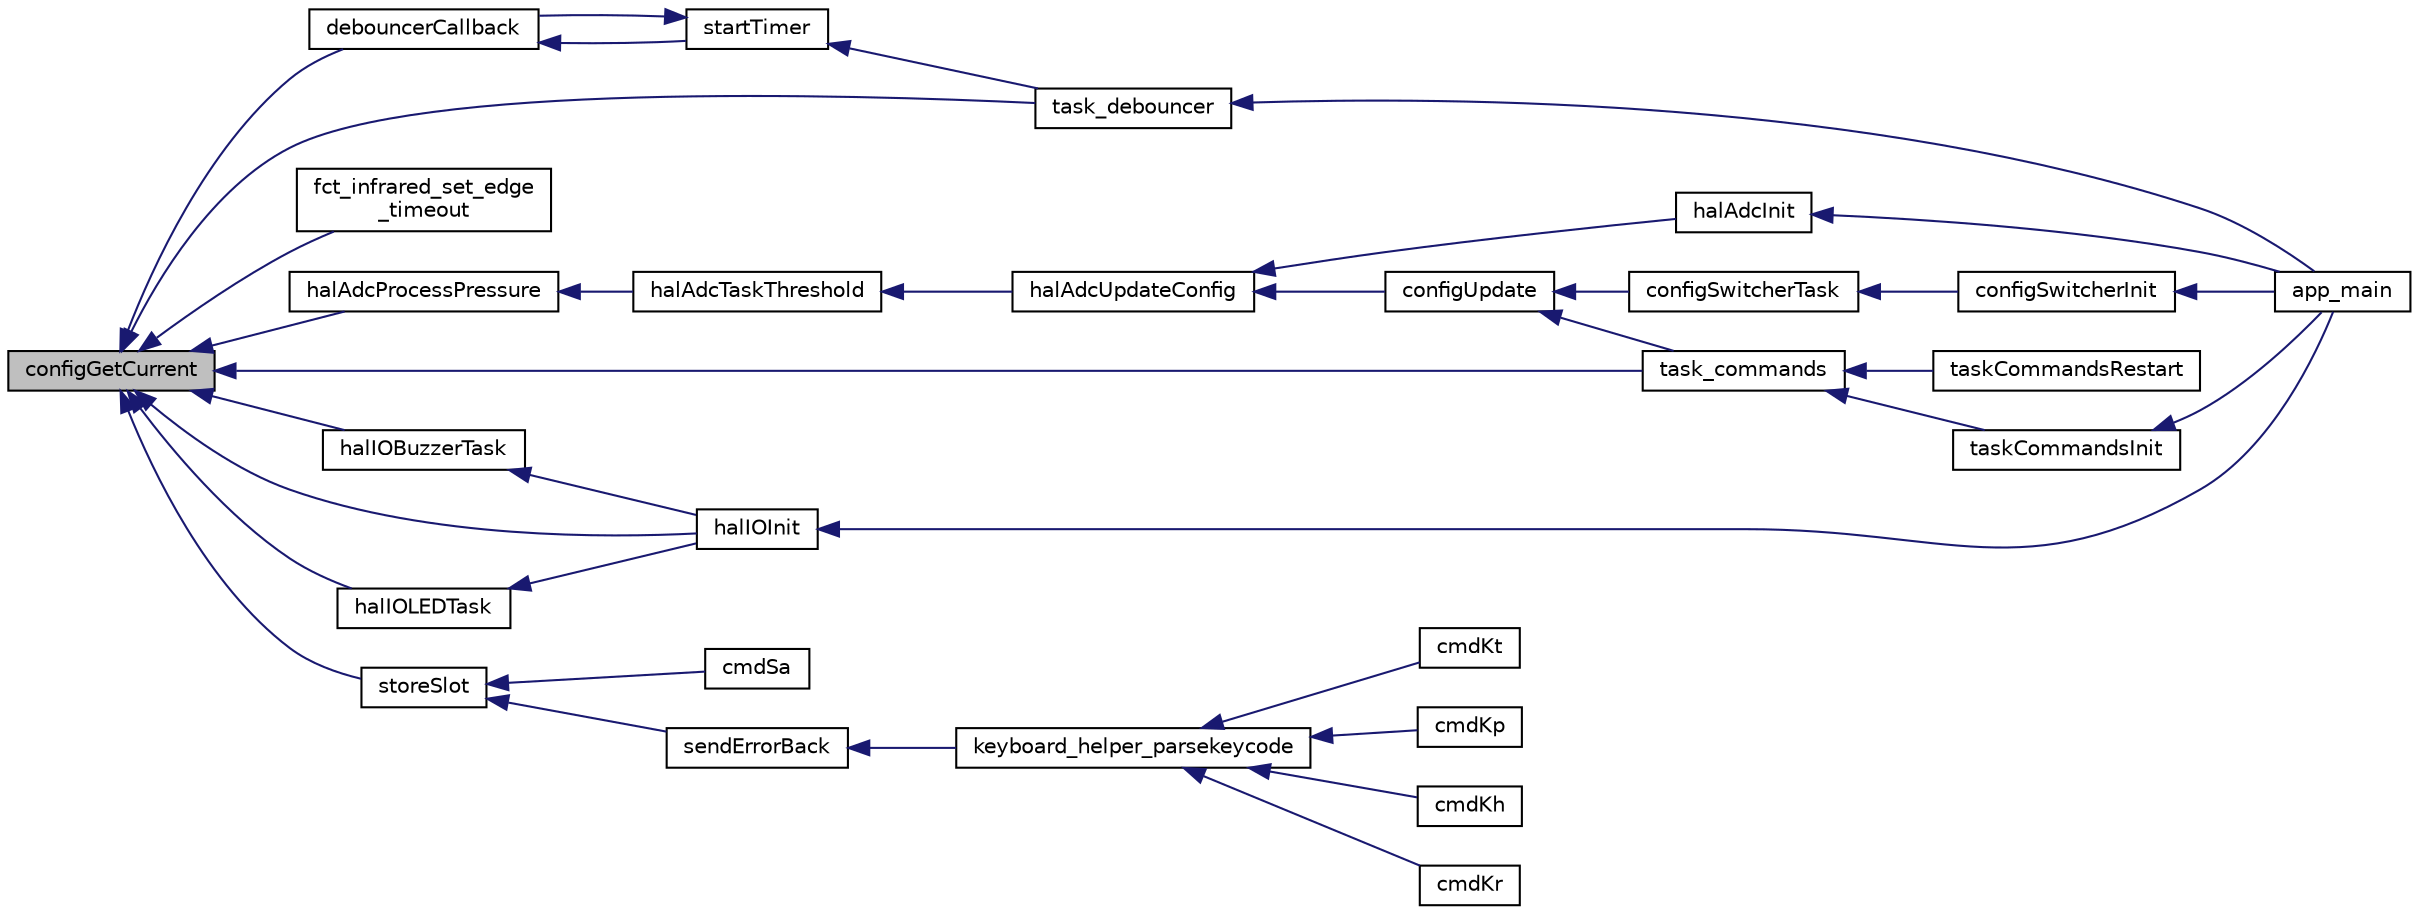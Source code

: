digraph "configGetCurrent"
{
  edge [fontname="Helvetica",fontsize="10",labelfontname="Helvetica",labelfontsize="10"];
  node [fontname="Helvetica",fontsize="10",shape=record];
  rankdir="LR";
  Node1 [label="configGetCurrent",height=0.2,width=0.4,color="black", fillcolor="grey75", style="filled", fontcolor="black"];
  Node1 -> Node2 [dir="back",color="midnightblue",fontsize="10",style="solid",fontname="Helvetica"];
  Node2 [label="debouncerCallback",height=0.2,width=0.4,color="black", fillcolor="white", style="filled",URL="$task__debouncer_8c.html#ac6452bd8cc5e6e526cba4212d4e5f755",tooltip="Timer callback for debouncing. "];
  Node2 -> Node3 [dir="back",color="midnightblue",fontsize="10",style="solid",fontname="Helvetica"];
  Node3 [label="startTimer",height=0.2,width=0.4,color="black", fillcolor="white", style="filled",URL="$task__debouncer_8c.html#a9c2bdf28ee91c441212941b4ef5621ca",tooltip="Start a timer with a given config and debounce time. "];
  Node3 -> Node2 [dir="back",color="midnightblue",fontsize="10",style="solid",fontname="Helvetica"];
  Node3 -> Node4 [dir="back",color="midnightblue",fontsize="10",style="solid",fontname="Helvetica"];
  Node4 [label="task_debouncer",height=0.2,width=0.4,color="black", fillcolor="white", style="filled",URL="$task__debouncer_8h.html#a79d88e490be7198b9cc37556c66b837b",tooltip="Debouncing main task. "];
  Node4 -> Node5 [dir="back",color="midnightblue",fontsize="10",style="solid",fontname="Helvetica"];
  Node5 [label="app_main",height=0.2,width=0.4,color="black", fillcolor="white", style="filled",URL="$flipmouse__fabi__esp32__kbdmouse__main_8c.html#abce06be17fc37d675118a678a8100a36",tooltip="Main task, created by esp-idf. "];
  Node1 -> Node6 [dir="back",color="midnightblue",fontsize="10",style="solid",fontname="Helvetica"];
  Node6 [label="fct_infrared_set_edge\l_timeout",height=0.2,width=0.4,color="black", fillcolor="white", style="filled",URL="$fct__infrared_8h.html#a41d3470cca2f90ce4f972df808db06af",tooltip="FUNCTION - Set the time between two IR edges which will trigger the timeout (end of received command)..."];
  Node1 -> Node7 [dir="back",color="midnightblue",fontsize="10",style="solid",fontname="Helvetica"];
  Node7 [label="halAdcProcessPressure",height=0.2,width=0.4,color="black", fillcolor="white", style="filled",URL="$hal__adc_8c.html#a78419739020988cffc83ffcbc7103b05",tooltip="Process pressure sensor (sip & puff) "];
  Node7 -> Node8 [dir="back",color="midnightblue",fontsize="10",style="solid",fontname="Helvetica"];
  Node8 [label="halAdcTaskThreshold",height=0.2,width=0.4,color="black", fillcolor="white", style="filled",URL="$hal__adc_8c.html#aee719704e643d27c1faab768cf4bc22e",tooltip="HAL TASK - Threshold task for ADC. "];
  Node8 -> Node9 [dir="back",color="midnightblue",fontsize="10",style="solid",fontname="Helvetica"];
  Node9 [label="halAdcUpdateConfig",height=0.2,width=0.4,color="black", fillcolor="white", style="filled",URL="$hal__adc_8h.html#a4135bb73c2271b4a27db8d8d81884de7",tooltip="Reload ADC config. "];
  Node9 -> Node10 [dir="back",color="midnightblue",fontsize="10",style="solid",fontname="Helvetica"];
  Node10 [label="configUpdate",height=0.2,width=0.4,color="black", fillcolor="white", style="filled",URL="$config__switcher_8h.html#af8fae43accd789bf2355c79ff44c2ae9",tooltip="Request config update. "];
  Node10 -> Node11 [dir="back",color="midnightblue",fontsize="10",style="solid",fontname="Helvetica"];
  Node11 [label="configSwitcherTask",height=0.2,width=0.4,color="black", fillcolor="white", style="filled",URL="$config__switcher_8c.html#af5af5079d1982d42e165039e6de7e40a",tooltip="TASK - Config switcher task, internal config reloading. "];
  Node11 -> Node12 [dir="back",color="midnightblue",fontsize="10",style="solid",fontname="Helvetica"];
  Node12 [label="configSwitcherInit",height=0.2,width=0.4,color="black", fillcolor="white", style="filled",URL="$config__switcher_8h.html#aafed047c8d04b814a85239e031cbad7b",tooltip="Initializing the config switching functionality. "];
  Node12 -> Node5 [dir="back",color="midnightblue",fontsize="10",style="solid",fontname="Helvetica"];
  Node10 -> Node13 [dir="back",color="midnightblue",fontsize="10",style="solid",fontname="Helvetica"];
  Node13 [label="task_commands",height=0.2,width=0.4,color="black", fillcolor="white", style="filled",URL="$task__commands_8c.html#a7b36c39275d773aaedcb327ef4e1516f"];
  Node13 -> Node14 [dir="back",color="midnightblue",fontsize="10",style="solid",fontname="Helvetica"];
  Node14 [label="taskCommandsInit",height=0.2,width=0.4,color="black", fillcolor="white", style="filled",URL="$task__commands_8h.html#aedb896e40753227f80768e09d3748419",tooltip="Init the command parser. "];
  Node14 -> Node5 [dir="back",color="midnightblue",fontsize="10",style="solid",fontname="Helvetica"];
  Node13 -> Node15 [dir="back",color="midnightblue",fontsize="10",style="solid",fontname="Helvetica"];
  Node15 [label="taskCommandsRestart",height=0.2,width=0.4,color="black", fillcolor="white", style="filled",URL="$task__commands_8h.html#a26091155b4d85093239033d689f363d0",tooltip="Restart the command parser task. "];
  Node9 -> Node16 [dir="back",color="midnightblue",fontsize="10",style="solid",fontname="Helvetica"];
  Node16 [label="halAdcInit",height=0.2,width=0.4,color="black", fillcolor="white", style="filled",URL="$hal__adc_8h.html#a6f0d302f35e5b7f7a1144f0ddace35d2",tooltip="Init the ADC driver module. "];
  Node16 -> Node5 [dir="back",color="midnightblue",fontsize="10",style="solid",fontname="Helvetica"];
  Node1 -> Node17 [dir="back",color="midnightblue",fontsize="10",style="solid",fontname="Helvetica"];
  Node17 [label="halIOBuzzerTask",height=0.2,width=0.4,color="black", fillcolor="white", style="filled",URL="$hal__io_8c.html#a5c30b3b4a88e8f23489485659d53c7c0",tooltip="HAL TASK - Buzzer update task. "];
  Node17 -> Node18 [dir="back",color="midnightblue",fontsize="10",style="solid",fontname="Helvetica"];
  Node18 [label="halIOInit",height=0.2,width=0.4,color="black", fillcolor="white", style="filled",URL="$hal__io_8h.html#aa5ee74913a09cba6dca62bfdc9f8342b",tooltip="Initializing IO HAL. "];
  Node18 -> Node5 [dir="back",color="midnightblue",fontsize="10",style="solid",fontname="Helvetica"];
  Node1 -> Node18 [dir="back",color="midnightblue",fontsize="10",style="solid",fontname="Helvetica"];
  Node1 -> Node19 [dir="back",color="midnightblue",fontsize="10",style="solid",fontname="Helvetica"];
  Node19 [label="halIOLEDTask",height=0.2,width=0.4,color="black", fillcolor="white", style="filled",URL="$hal__io_8c.html#ad83b58c9ee836526a874392c0757f42d",tooltip="HAL TASK - LED update task. "];
  Node19 -> Node18 [dir="back",color="midnightblue",fontsize="10",style="solid",fontname="Helvetica"];
  Node1 -> Node20 [dir="back",color="midnightblue",fontsize="10",style="solid",fontname="Helvetica"];
  Node20 [label="storeSlot",height=0.2,width=0.4,color="black", fillcolor="white", style="filled",URL="$task__commands_8c.html#a78b669ea961463eb05d2016e0b41ff86",tooltip="Save current config to flash. "];
  Node20 -> Node21 [dir="back",color="midnightblue",fontsize="10",style="solid",fontname="Helvetica"];
  Node21 [label="sendErrorBack",height=0.2,width=0.4,color="black", fillcolor="white", style="filled",URL="$task__commands_8c.html#acea81ba8a182ae78feb2db6418fc1806"];
  Node21 -> Node22 [dir="back",color="midnightblue",fontsize="10",style="solid",fontname="Helvetica"];
  Node22 [label="keyboard_helper_parsekeycode",height=0.2,width=0.4,color="black", fillcolor="white", style="filled",URL="$task__commands_8c.html#a48f6d7719b9f1d99a9ead7c2aa623e22"];
  Node22 -> Node23 [dir="back",color="midnightblue",fontsize="10",style="solid",fontname="Helvetica"];
  Node23 [label="cmdKp",height=0.2,width=0.4,color="black", fillcolor="white", style="filled",URL="$task__commands_8c.html#a43e8a43643ac7048c95d0c6922dcdcd9"];
  Node22 -> Node24 [dir="back",color="midnightblue",fontsize="10",style="solid",fontname="Helvetica"];
  Node24 [label="cmdKh",height=0.2,width=0.4,color="black", fillcolor="white", style="filled",URL="$task__commands_8c.html#aec535c106610969fcf7b9589f08c4d6e"];
  Node22 -> Node25 [dir="back",color="midnightblue",fontsize="10",style="solid",fontname="Helvetica"];
  Node25 [label="cmdKr",height=0.2,width=0.4,color="black", fillcolor="white", style="filled",URL="$task__commands_8c.html#a8762283490f363d0f98506fa908a228c"];
  Node22 -> Node26 [dir="back",color="midnightblue",fontsize="10",style="solid",fontname="Helvetica"];
  Node26 [label="cmdKt",height=0.2,width=0.4,color="black", fillcolor="white", style="filled",URL="$task__commands_8c.html#ab90e3fb0ef55d084b15aae27f76ab0d9"];
  Node20 -> Node27 [dir="back",color="midnightblue",fontsize="10",style="solid",fontname="Helvetica"];
  Node27 [label="cmdSa",height=0.2,width=0.4,color="black", fillcolor="white", style="filled",URL="$task__commands_8c.html#ab06b29638d917a9356bda072e158449e"];
  Node1 -> Node13 [dir="back",color="midnightblue",fontsize="10",style="solid",fontname="Helvetica"];
  Node1 -> Node4 [dir="back",color="midnightblue",fontsize="10",style="solid",fontname="Helvetica"];
}

